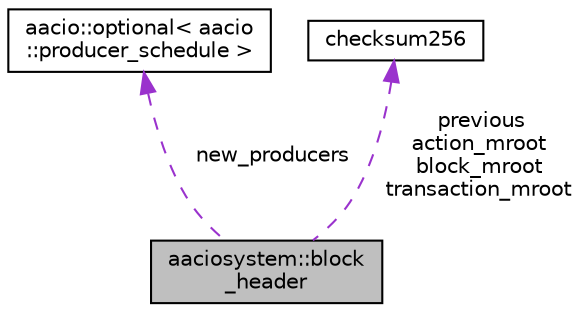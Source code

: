 digraph "aaciosystem::block_header"
{
  edge [fontname="Helvetica",fontsize="10",labelfontname="Helvetica",labelfontsize="10"];
  node [fontname="Helvetica",fontsize="10",shape=record];
  Node1 [label="aaciosystem::block\l_header",height=0.2,width=0.4,color="black", fillcolor="grey75", style="filled", fontcolor="black"];
  Node2 -> Node1 [dir="back",color="darkorchid3",fontsize="10",style="dashed",label=" new_producers" ,fontname="Helvetica"];
  Node2 [label="aacio::optional\< aacio\l::producer_schedule \>",height=0.2,width=0.4,color="black", fillcolor="white", style="filled",URL="$classaacio_1_1optional.html"];
  Node3 -> Node1 [dir="back",color="darkorchid3",fontsize="10",style="dashed",label=" previous\naction_mroot\nblock_mroot\ntransaction_mroot" ,fontname="Helvetica"];
  Node3 [label="checksum256",height=0.2,width=0.4,color="black", fillcolor="white", style="filled",URL="$structchecksum256.html"];
}
